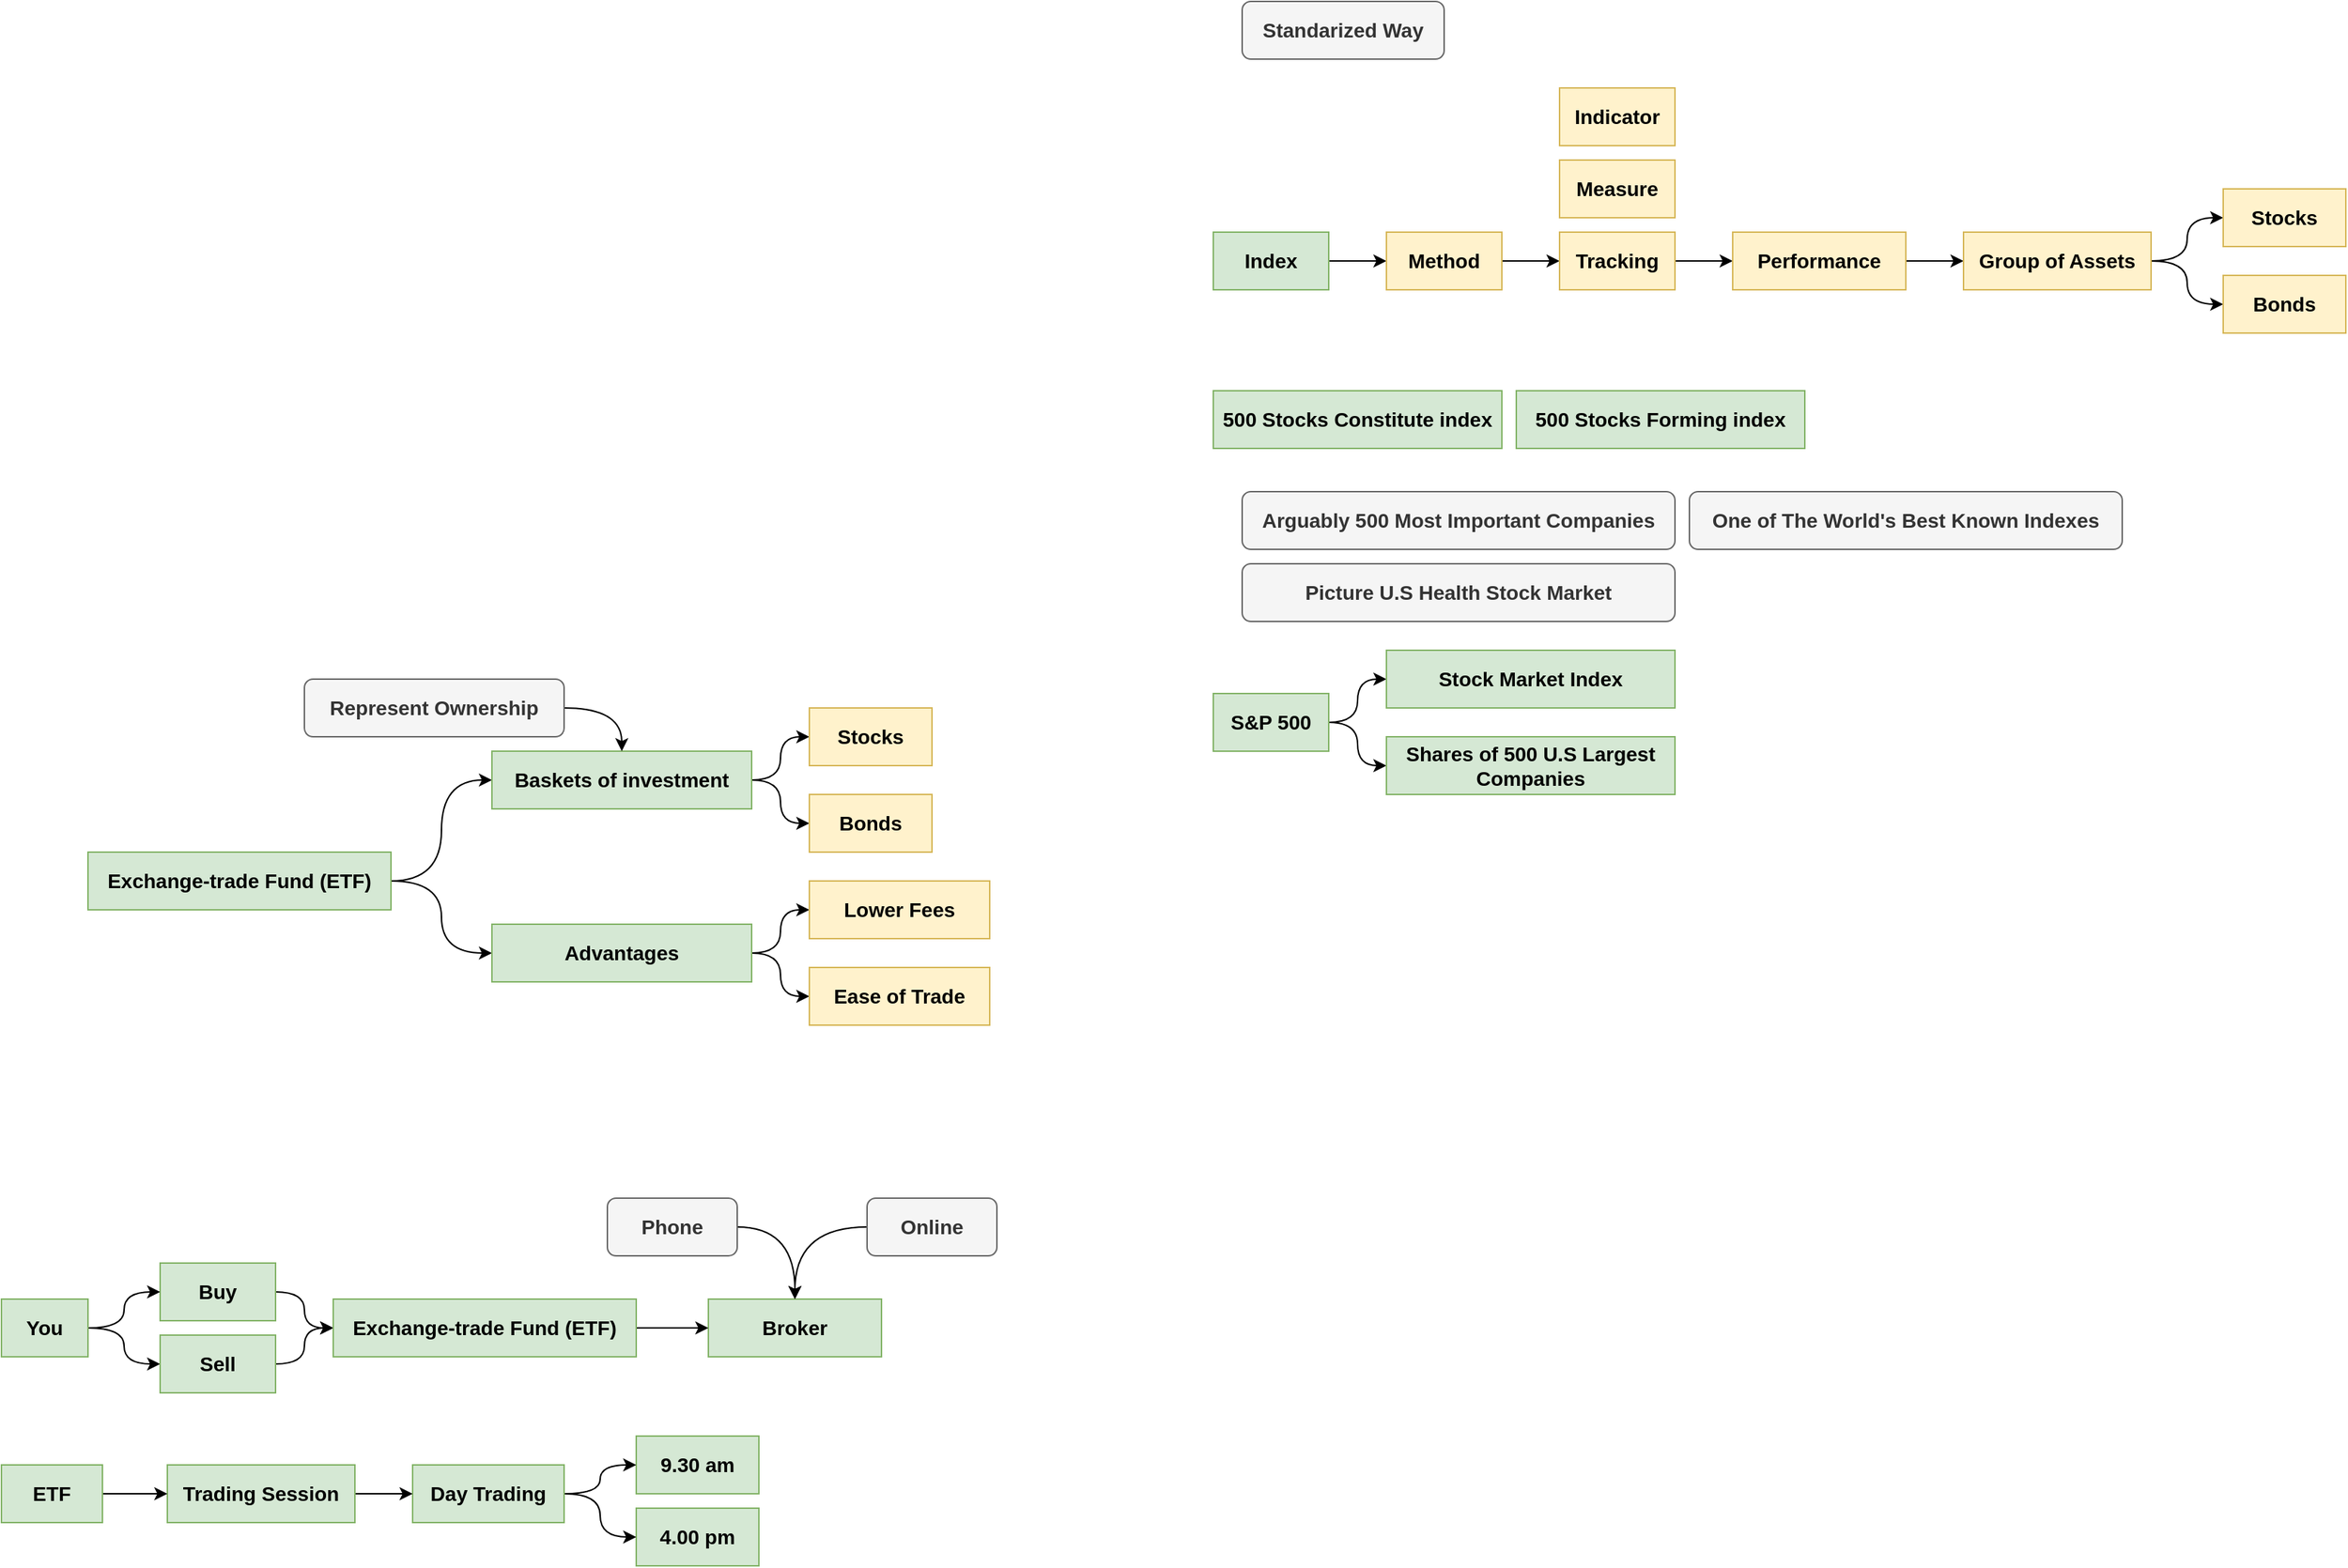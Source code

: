 <mxfile version="16.1.2" type="device"><diagram id="U9Sb2pimzKwljxbg9Ng_" name="ETF"><mxGraphModel dx="1718" dy="1653" grid="1" gridSize="10" guides="1" tooltips="1" connect="1" arrows="1" fold="1" page="1" pageScale="1" pageWidth="850" pageHeight="1100" math="0" shadow="0"><root><mxCell id="0"/><mxCell id="1" parent="0"/><mxCell id="_0xIeHeP-yC7spp-bPgn-4" value="&lt;span style=&quot;font-size: 14px&quot;&gt;&lt;b&gt;Broker&lt;/b&gt;&lt;/span&gt;" style="rounded=0;whiteSpace=wrap;html=1;fillColor=#d5e8d4;strokeColor=#82b366;" parent="1" vertex="1"><mxGeometry x="-270" y="300" width="120" height="40" as="geometry"/></mxCell><mxCell id="_0xIeHeP-yC7spp-bPgn-19" style="edgeStyle=orthogonalEdgeStyle;curved=1;orthogonalLoop=1;jettySize=auto;html=1;exitX=1;exitY=0.5;exitDx=0;exitDy=0;" parent="1" source="_0xIeHeP-yC7spp-bPgn-7" target="_0xIeHeP-yC7spp-bPgn-17" edge="1"><mxGeometry relative="1" as="geometry"/></mxCell><mxCell id="_0xIeHeP-yC7spp-bPgn-7" value="&lt;span style=&quot;font-size: 14px&quot;&gt;&lt;b&gt;Buy&lt;/b&gt;&lt;/span&gt;" style="rounded=0;whiteSpace=wrap;html=1;fillColor=#d5e8d4;strokeColor=#82b366;" parent="1" vertex="1"><mxGeometry x="-650" y="275" width="80" height="40" as="geometry"/></mxCell><mxCell id="_0xIeHeP-yC7spp-bPgn-21" style="edgeStyle=orthogonalEdgeStyle;curved=1;orthogonalLoop=1;jettySize=auto;html=1;exitX=1;exitY=0.5;exitDx=0;exitDy=0;" parent="1" source="_0xIeHeP-yC7spp-bPgn-8" target="_0xIeHeP-yC7spp-bPgn-7" edge="1"><mxGeometry relative="1" as="geometry"/></mxCell><mxCell id="_0xIeHeP-yC7spp-bPgn-22" style="edgeStyle=orthogonalEdgeStyle;curved=1;orthogonalLoop=1;jettySize=auto;html=1;exitX=1;exitY=0.5;exitDx=0;exitDy=0;entryX=0;entryY=0.5;entryDx=0;entryDy=0;" parent="1" source="_0xIeHeP-yC7spp-bPgn-8" target="_0xIeHeP-yC7spp-bPgn-16" edge="1"><mxGeometry relative="1" as="geometry"/></mxCell><mxCell id="_0xIeHeP-yC7spp-bPgn-8" value="&lt;span style=&quot;font-size: 14px&quot;&gt;&lt;b&gt;You&lt;/b&gt;&lt;/span&gt;" style="rounded=0;whiteSpace=wrap;html=1;fillColor=#d5e8d4;strokeColor=#82b366;" parent="1" vertex="1"><mxGeometry x="-760" y="300" width="60" height="40" as="geometry"/></mxCell><mxCell id="_0xIeHeP-yC7spp-bPgn-13" style="edgeStyle=orthogonalEdgeStyle;orthogonalLoop=1;jettySize=auto;html=1;exitX=0;exitY=0.5;exitDx=0;exitDy=0;curved=1;" parent="1" source="_0xIeHeP-yC7spp-bPgn-12" target="_0xIeHeP-yC7spp-bPgn-4" edge="1"><mxGeometry relative="1" as="geometry"/></mxCell><mxCell id="_0xIeHeP-yC7spp-bPgn-12" value="&lt;span style=&quot;font-size: 14px&quot;&gt;&lt;b&gt;Online&lt;/b&gt;&lt;/span&gt;" style="rounded=1;whiteSpace=wrap;html=1;fillColor=#f5f5f5;strokeColor=#666666;fontColor=#333333;" parent="1" vertex="1"><mxGeometry x="-160" y="230" width="90" height="40" as="geometry"/></mxCell><mxCell id="_0xIeHeP-yC7spp-bPgn-15" style="edgeStyle=orthogonalEdgeStyle;curved=1;orthogonalLoop=1;jettySize=auto;html=1;exitX=1;exitY=0.5;exitDx=0;exitDy=0;" parent="1" source="_0xIeHeP-yC7spp-bPgn-14" target="_0xIeHeP-yC7spp-bPgn-4" edge="1"><mxGeometry relative="1" as="geometry"/></mxCell><mxCell id="_0xIeHeP-yC7spp-bPgn-14" value="&lt;span style=&quot;font-size: 14px&quot;&gt;&lt;b&gt;Phone&lt;/b&gt;&lt;/span&gt;" style="rounded=1;whiteSpace=wrap;html=1;fillColor=#f5f5f5;strokeColor=#666666;fontColor=#333333;" parent="1" vertex="1"><mxGeometry x="-340" y="230" width="90" height="40" as="geometry"/></mxCell><mxCell id="_0xIeHeP-yC7spp-bPgn-18" style="edgeStyle=orthogonalEdgeStyle;curved=1;orthogonalLoop=1;jettySize=auto;html=1;exitX=1;exitY=0.5;exitDx=0;exitDy=0;" parent="1" source="_0xIeHeP-yC7spp-bPgn-16" target="_0xIeHeP-yC7spp-bPgn-17" edge="1"><mxGeometry relative="1" as="geometry"/></mxCell><mxCell id="_0xIeHeP-yC7spp-bPgn-16" value="&lt;span style=&quot;font-size: 14px&quot;&gt;&lt;b&gt;Sell&lt;/b&gt;&lt;/span&gt;" style="rounded=0;whiteSpace=wrap;html=1;fillColor=#d5e8d4;strokeColor=#82b366;" parent="1" vertex="1"><mxGeometry x="-650" y="325" width="80" height="40" as="geometry"/></mxCell><mxCell id="_0xIeHeP-yC7spp-bPgn-20" style="edgeStyle=orthogonalEdgeStyle;curved=1;orthogonalLoop=1;jettySize=auto;html=1;exitX=1;exitY=0.5;exitDx=0;exitDy=0;" parent="1" source="_0xIeHeP-yC7spp-bPgn-17" target="_0xIeHeP-yC7spp-bPgn-4" edge="1"><mxGeometry relative="1" as="geometry"/></mxCell><mxCell id="_0xIeHeP-yC7spp-bPgn-17" value="&lt;span style=&quot;font-size: 14px&quot;&gt;&lt;b&gt;Exchange-trade Fund (ETF)&lt;/b&gt;&lt;/span&gt;" style="rounded=0;whiteSpace=wrap;html=1;fillColor=#d5e8d4;strokeColor=#82b366;" parent="1" vertex="1"><mxGeometry x="-530" y="300" width="210" height="40" as="geometry"/></mxCell><mxCell id="_0xIeHeP-yC7spp-bPgn-23" value="&lt;span style=&quot;font-size: 14px&quot;&gt;&lt;b&gt;9.30 am&lt;/b&gt;&lt;/span&gt;" style="rounded=0;whiteSpace=wrap;html=1;fillColor=#d5e8d4;strokeColor=#82b366;" parent="1" vertex="1"><mxGeometry x="-320" y="395" width="85" height="40" as="geometry"/></mxCell><mxCell id="_0xIeHeP-yC7spp-bPgn-24" value="&lt;span style=&quot;font-size: 14px&quot;&gt;&lt;b&gt;4.00 pm&lt;/b&gt;&lt;/span&gt;" style="rounded=0;whiteSpace=wrap;html=1;fillColor=#d5e8d4;strokeColor=#82b366;" parent="1" vertex="1"><mxGeometry x="-320" y="445" width="85" height="40" as="geometry"/></mxCell><mxCell id="_0xIeHeP-yC7spp-bPgn-26" style="edgeStyle=orthogonalEdgeStyle;curved=1;orthogonalLoop=1;jettySize=auto;html=1;exitX=1;exitY=0.5;exitDx=0;exitDy=0;" parent="1" source="_0xIeHeP-yC7spp-bPgn-25" target="_0xIeHeP-yC7spp-bPgn-23" edge="1"><mxGeometry relative="1" as="geometry"/></mxCell><mxCell id="_0xIeHeP-yC7spp-bPgn-27" style="edgeStyle=orthogonalEdgeStyle;curved=1;orthogonalLoop=1;jettySize=auto;html=1;exitX=1;exitY=0.5;exitDx=0;exitDy=0;" parent="1" source="_0xIeHeP-yC7spp-bPgn-25" target="_0xIeHeP-yC7spp-bPgn-24" edge="1"><mxGeometry relative="1" as="geometry"/></mxCell><mxCell id="_0xIeHeP-yC7spp-bPgn-25" value="&lt;span style=&quot;font-size: 14px&quot;&gt;&lt;b&gt;Day Trading&lt;/b&gt;&lt;/span&gt;" style="rounded=0;whiteSpace=wrap;html=1;fillColor=#d5e8d4;strokeColor=#82b366;" parent="1" vertex="1"><mxGeometry x="-475" y="415" width="105" height="40" as="geometry"/></mxCell><mxCell id="_0xIeHeP-yC7spp-bPgn-63" style="edgeStyle=orthogonalEdgeStyle;curved=1;orthogonalLoop=1;jettySize=auto;html=1;exitX=1;exitY=0.5;exitDx=0;exitDy=0;entryX=0;entryY=0.5;entryDx=0;entryDy=0;" parent="1" source="_0xIeHeP-yC7spp-bPgn-28" target="_0xIeHeP-yC7spp-bPgn-62" edge="1"><mxGeometry relative="1" as="geometry"/></mxCell><mxCell id="gmV2gkT9Y-UjQQhsJKl5-1" style="edgeStyle=orthogonalEdgeStyle;curved=1;orthogonalLoop=1;jettySize=auto;html=1;exitX=1;exitY=0.5;exitDx=0;exitDy=0;entryX=0;entryY=0.5;entryDx=0;entryDy=0;" parent="1" source="_0xIeHeP-yC7spp-bPgn-28" target="_0xIeHeP-yC7spp-bPgn-29" edge="1"><mxGeometry relative="1" as="geometry"/></mxCell><mxCell id="_0xIeHeP-yC7spp-bPgn-28" value="&lt;span style=&quot;font-size: 14px&quot;&gt;&lt;b&gt;Exchange-trade Fund (ETF)&lt;/b&gt;&lt;/span&gt;" style="rounded=0;whiteSpace=wrap;html=1;fillColor=#d5e8d4;strokeColor=#82b366;" parent="1" vertex="1"><mxGeometry x="-700" y="-10" width="210" height="40" as="geometry"/></mxCell><mxCell id="gmV2gkT9Y-UjQQhsJKl5-2" style="edgeStyle=orthogonalEdgeStyle;curved=1;orthogonalLoop=1;jettySize=auto;html=1;exitX=1;exitY=0.5;exitDx=0;exitDy=0;" parent="1" source="_0xIeHeP-yC7spp-bPgn-29" target="_0xIeHeP-yC7spp-bPgn-58" edge="1"><mxGeometry relative="1" as="geometry"/></mxCell><mxCell id="gmV2gkT9Y-UjQQhsJKl5-3" style="edgeStyle=orthogonalEdgeStyle;curved=1;orthogonalLoop=1;jettySize=auto;html=1;exitX=1;exitY=0.5;exitDx=0;exitDy=0;" parent="1" source="_0xIeHeP-yC7spp-bPgn-29" target="_0xIeHeP-yC7spp-bPgn-57" edge="1"><mxGeometry relative="1" as="geometry"/></mxCell><mxCell id="_0xIeHeP-yC7spp-bPgn-29" value="&lt;span style=&quot;font-size: 14px&quot;&gt;&lt;b&gt;Baskets of investment&lt;/b&gt;&lt;/span&gt;" style="rounded=0;whiteSpace=wrap;html=1;fillColor=#d5e8d4;strokeColor=#82b366;" parent="1" vertex="1"><mxGeometry x="-420" y="-80" width="180" height="40" as="geometry"/></mxCell><mxCell id="_0xIeHeP-yC7spp-bPgn-59" style="edgeStyle=orthogonalEdgeStyle;curved=1;orthogonalLoop=1;jettySize=auto;html=1;exitX=1;exitY=0.5;exitDx=0;exitDy=0;entryX=0.5;entryY=0;entryDx=0;entryDy=0;" parent="1" source="_0xIeHeP-yC7spp-bPgn-31" target="_0xIeHeP-yC7spp-bPgn-29" edge="1"><mxGeometry relative="1" as="geometry"/></mxCell><mxCell id="_0xIeHeP-yC7spp-bPgn-31" value="&lt;span style=&quot;font-size: 14px&quot;&gt;&lt;b&gt;Represent Ownership&lt;/b&gt;&lt;/span&gt;" style="rounded=1;whiteSpace=wrap;html=1;fillColor=#f5f5f5;strokeColor=#666666;fontColor=#333333;" parent="1" vertex="1"><mxGeometry x="-550" y="-130" width="180" height="40" as="geometry"/></mxCell><mxCell id="_0xIeHeP-yC7spp-bPgn-38" style="edgeStyle=orthogonalEdgeStyle;curved=1;orthogonalLoop=1;jettySize=auto;html=1;exitX=1;exitY=0.5;exitDx=0;exitDy=0;" parent="1" source="_0xIeHeP-yC7spp-bPgn-35" target="_0xIeHeP-yC7spp-bPgn-25" edge="1"><mxGeometry relative="1" as="geometry"/></mxCell><mxCell id="_0xIeHeP-yC7spp-bPgn-35" value="&lt;span style=&quot;font-size: 14px&quot;&gt;&lt;b&gt;Trading Session&lt;/b&gt;&lt;/span&gt;" style="rounded=0;whiteSpace=wrap;html=1;fillColor=#d5e8d4;strokeColor=#82b366;" parent="1" vertex="1"><mxGeometry x="-645" y="415" width="130" height="40" as="geometry"/></mxCell><mxCell id="_0xIeHeP-yC7spp-bPgn-37" style="edgeStyle=orthogonalEdgeStyle;curved=1;orthogonalLoop=1;jettySize=auto;html=1;exitX=1;exitY=0.5;exitDx=0;exitDy=0;" parent="1" source="_0xIeHeP-yC7spp-bPgn-36" target="_0xIeHeP-yC7spp-bPgn-35" edge="1"><mxGeometry relative="1" as="geometry"/></mxCell><mxCell id="_0xIeHeP-yC7spp-bPgn-36" value="&lt;span style=&quot;font-size: 14px&quot;&gt;&lt;b&gt;ETF&lt;/b&gt;&lt;/span&gt;" style="rounded=0;whiteSpace=wrap;html=1;fillColor=#d5e8d4;strokeColor=#82b366;" parent="1" vertex="1"><mxGeometry x="-760" y="415" width="70" height="40" as="geometry"/></mxCell><mxCell id="_0xIeHeP-yC7spp-bPgn-57" value="&lt;span style=&quot;font-size: 14px&quot;&gt;&lt;b&gt;Bonds&lt;/b&gt;&lt;/span&gt;" style="rounded=0;whiteSpace=wrap;html=1;fillColor=#fff2cc;strokeColor=#d6b656;" parent="1" vertex="1"><mxGeometry x="-200" y="-50" width="85" height="40" as="geometry"/></mxCell><mxCell id="_0xIeHeP-yC7spp-bPgn-58" value="&lt;span style=&quot;font-size: 14px&quot;&gt;&lt;b&gt;Stocks&lt;/b&gt;&lt;/span&gt;" style="rounded=0;whiteSpace=wrap;html=1;fillColor=#fff2cc;strokeColor=#d6b656;" parent="1" vertex="1"><mxGeometry x="-200" y="-110" width="85" height="40" as="geometry"/></mxCell><mxCell id="_0xIeHeP-yC7spp-bPgn-68" style="edgeStyle=orthogonalEdgeStyle;curved=1;orthogonalLoop=1;jettySize=auto;html=1;exitX=1;exitY=0.5;exitDx=0;exitDy=0;" parent="1" source="_0xIeHeP-yC7spp-bPgn-62" target="_0xIeHeP-yC7spp-bPgn-64" edge="1"><mxGeometry relative="1" as="geometry"/></mxCell><mxCell id="_0xIeHeP-yC7spp-bPgn-69" style="edgeStyle=orthogonalEdgeStyle;curved=1;orthogonalLoop=1;jettySize=auto;html=1;exitX=1;exitY=0.5;exitDx=0;exitDy=0;entryX=0;entryY=0.5;entryDx=0;entryDy=0;" parent="1" source="_0xIeHeP-yC7spp-bPgn-62" target="_0xIeHeP-yC7spp-bPgn-65" edge="1"><mxGeometry relative="1" as="geometry"/></mxCell><mxCell id="_0xIeHeP-yC7spp-bPgn-62" value="&lt;span style=&quot;font-size: 14px&quot;&gt;&lt;b&gt;Advantages&lt;/b&gt;&lt;/span&gt;" style="rounded=0;whiteSpace=wrap;html=1;fillColor=#d5e8d4;strokeColor=#82b366;" parent="1" vertex="1"><mxGeometry x="-420" y="40" width="180" height="40" as="geometry"/></mxCell><mxCell id="_0xIeHeP-yC7spp-bPgn-64" value="&lt;span style=&quot;font-size: 14px&quot;&gt;&lt;b&gt;Lower Fees&lt;/b&gt;&lt;/span&gt;" style="rounded=0;whiteSpace=wrap;html=1;fillColor=#fff2cc;strokeColor=#d6b656;" parent="1" vertex="1"><mxGeometry x="-200" y="10" width="125" height="40" as="geometry"/></mxCell><mxCell id="_0xIeHeP-yC7spp-bPgn-65" value="&lt;span style=&quot;font-size: 14px&quot;&gt;&lt;b&gt;Ease of Trade&lt;/b&gt;&lt;/span&gt;" style="rounded=0;whiteSpace=wrap;html=1;fillColor=#fff2cc;strokeColor=#d6b656;" parent="1" vertex="1"><mxGeometry x="-200" y="70" width="125" height="40" as="geometry"/></mxCell><mxCell id="gmV2gkT9Y-UjQQhsJKl5-8" style="edgeStyle=orthogonalEdgeStyle;curved=1;orthogonalLoop=1;jettySize=auto;html=1;exitX=1;exitY=0.5;exitDx=0;exitDy=0;" parent="1" source="gmV2gkT9Y-UjQQhsJKl5-4" target="gmV2gkT9Y-UjQQhsJKl5-7" edge="1"><mxGeometry relative="1" as="geometry"/></mxCell><mxCell id="gmV2gkT9Y-UjQQhsJKl5-10" style="edgeStyle=orthogonalEdgeStyle;curved=1;orthogonalLoop=1;jettySize=auto;html=1;exitX=1;exitY=0.5;exitDx=0;exitDy=0;entryX=0;entryY=0.5;entryDx=0;entryDy=0;" parent="1" source="gmV2gkT9Y-UjQQhsJKl5-4" target="gmV2gkT9Y-UjQQhsJKl5-9" edge="1"><mxGeometry relative="1" as="geometry"/></mxCell><mxCell id="gmV2gkT9Y-UjQQhsJKl5-4" value="&lt;span style=&quot;font-size: 14px&quot;&gt;&lt;b&gt;S&amp;amp;P 500&lt;/b&gt;&lt;/span&gt;" style="rounded=0;whiteSpace=wrap;html=1;fillColor=#d5e8d4;strokeColor=#82b366;" parent="1" vertex="1"><mxGeometry x="80" y="-120" width="80" height="40" as="geometry"/></mxCell><mxCell id="gmV2gkT9Y-UjQQhsJKl5-5" value="&lt;span style=&quot;font-size: 14px&quot;&gt;&lt;b&gt;Picture U.S Health Stock Market&lt;/b&gt;&lt;/span&gt;" style="rounded=1;whiteSpace=wrap;html=1;fillColor=#f5f5f5;strokeColor=#666666;fontColor=#333333;" parent="1" vertex="1"><mxGeometry x="100" y="-210" width="300" height="40" as="geometry"/></mxCell><mxCell id="gmV2gkT9Y-UjQQhsJKl5-7" value="&lt;span style=&quot;font-size: 14px&quot;&gt;&lt;b&gt;Stock Market Index&lt;/b&gt;&lt;/span&gt;" style="rounded=0;whiteSpace=wrap;html=1;fillColor=#d5e8d4;strokeColor=#82b366;" parent="1" vertex="1"><mxGeometry x="200" y="-150" width="200" height="40" as="geometry"/></mxCell><mxCell id="gmV2gkT9Y-UjQQhsJKl5-9" value="&lt;span style=&quot;font-size: 14px&quot;&gt;&lt;b&gt;Shares of 500 U.S Largest Companies&lt;/b&gt;&lt;/span&gt;" style="rounded=0;whiteSpace=wrap;html=1;fillColor=#d5e8d4;strokeColor=#82b366;" parent="1" vertex="1"><mxGeometry x="200" y="-90" width="200" height="40" as="geometry"/></mxCell><mxCell id="gmV2gkT9Y-UjQQhsJKl5-12" value="&lt;span style=&quot;font-size: 14px&quot;&gt;&lt;b&gt;500 Stocks Constitute index&lt;/b&gt;&lt;/span&gt;" style="rounded=0;whiteSpace=wrap;html=1;fillColor=#d5e8d4;strokeColor=#82b366;" parent="1" vertex="1"><mxGeometry x="80" y="-330" width="200" height="40" as="geometry"/></mxCell><mxCell id="gmV2gkT9Y-UjQQhsJKl5-13" value="&lt;span style=&quot;font-size: 14px&quot;&gt;&lt;b&gt;500 Stocks Forming index&lt;/b&gt;&lt;/span&gt;" style="rounded=0;whiteSpace=wrap;html=1;fillColor=#d5e8d4;strokeColor=#82b366;" parent="1" vertex="1"><mxGeometry x="290" y="-330" width="200" height="40" as="geometry"/></mxCell><mxCell id="gmV2gkT9Y-UjQQhsJKl5-14" value="&lt;span style=&quot;font-size: 14px&quot;&gt;&lt;b&gt;Arguably 500 Most Important Companies&lt;/b&gt;&lt;/span&gt;" style="rounded=1;whiteSpace=wrap;html=1;fillColor=#f5f5f5;strokeColor=#666666;fontColor=#333333;" parent="1" vertex="1"><mxGeometry x="100" y="-260" width="300" height="40" as="geometry"/></mxCell><mxCell id="gmV2gkT9Y-UjQQhsJKl5-17" style="edgeStyle=orthogonalEdgeStyle;curved=1;orthogonalLoop=1;jettySize=auto;html=1;exitX=1;exitY=0.5;exitDx=0;exitDy=0;" parent="1" source="gmV2gkT9Y-UjQQhsJKl5-15" target="gmV2gkT9Y-UjQQhsJKl5-16" edge="1"><mxGeometry relative="1" as="geometry"/></mxCell><mxCell id="gmV2gkT9Y-UjQQhsJKl5-15" value="&lt;span style=&quot;font-size: 14px&quot;&gt;&lt;b&gt;Index&lt;/b&gt;&lt;/span&gt;" style="rounded=0;whiteSpace=wrap;html=1;fillColor=#d5e8d4;strokeColor=#82b366;" parent="1" vertex="1"><mxGeometry x="80" y="-440" width="80" height="40" as="geometry"/></mxCell><mxCell id="gmV2gkT9Y-UjQQhsJKl5-19" style="edgeStyle=orthogonalEdgeStyle;curved=1;orthogonalLoop=1;jettySize=auto;html=1;exitX=1;exitY=0.5;exitDx=0;exitDy=0;" parent="1" source="gmV2gkT9Y-UjQQhsJKl5-16" target="gmV2gkT9Y-UjQQhsJKl5-18" edge="1"><mxGeometry relative="1" as="geometry"/></mxCell><mxCell id="gmV2gkT9Y-UjQQhsJKl5-16" value="&lt;span style=&quot;font-size: 14px&quot;&gt;&lt;b&gt;Method&lt;/b&gt;&lt;/span&gt;" style="rounded=0;whiteSpace=wrap;html=1;fillColor=#fff2cc;strokeColor=#d6b656;" parent="1" vertex="1"><mxGeometry x="200" y="-440" width="80" height="40" as="geometry"/></mxCell><mxCell id="gmV2gkT9Y-UjQQhsJKl5-21" style="edgeStyle=orthogonalEdgeStyle;curved=1;orthogonalLoop=1;jettySize=auto;html=1;exitX=1;exitY=0.5;exitDx=0;exitDy=0;" parent="1" source="gmV2gkT9Y-UjQQhsJKl5-18" target="gmV2gkT9Y-UjQQhsJKl5-20" edge="1"><mxGeometry relative="1" as="geometry"/></mxCell><mxCell id="gmV2gkT9Y-UjQQhsJKl5-18" value="&lt;span style=&quot;font-size: 14px&quot;&gt;&lt;b&gt;Tracking&lt;/b&gt;&lt;/span&gt;" style="rounded=0;whiteSpace=wrap;html=1;fillColor=#fff2cc;strokeColor=#d6b656;" parent="1" vertex="1"><mxGeometry x="320" y="-440" width="80" height="40" as="geometry"/></mxCell><mxCell id="gmV2gkT9Y-UjQQhsJKl5-24" style="edgeStyle=orthogonalEdgeStyle;curved=1;orthogonalLoop=1;jettySize=auto;html=1;exitX=1;exitY=0.5;exitDx=0;exitDy=0;" parent="1" source="gmV2gkT9Y-UjQQhsJKl5-20" target="gmV2gkT9Y-UjQQhsJKl5-23" edge="1"><mxGeometry relative="1" as="geometry"/></mxCell><mxCell id="gmV2gkT9Y-UjQQhsJKl5-20" value="&lt;span style=&quot;font-size: 14px&quot;&gt;&lt;b&gt;Performance&lt;/b&gt;&lt;/span&gt;" style="rounded=0;whiteSpace=wrap;html=1;fillColor=#fff2cc;strokeColor=#d6b656;" parent="1" vertex="1"><mxGeometry x="440" y="-440" width="120" height="40" as="geometry"/></mxCell><mxCell id="gmV2gkT9Y-UjQQhsJKl5-22" value="&lt;span style=&quot;font-size: 14px&quot;&gt;&lt;b&gt;Standarized Way&lt;/b&gt;&lt;/span&gt;" style="rounded=1;whiteSpace=wrap;html=1;fillColor=#f5f5f5;strokeColor=#666666;fontColor=#333333;" parent="1" vertex="1"><mxGeometry x="100" y="-600" width="140" height="40" as="geometry"/></mxCell><mxCell id="gmV2gkT9Y-UjQQhsJKl5-29" style="edgeStyle=orthogonalEdgeStyle;curved=1;orthogonalLoop=1;jettySize=auto;html=1;exitX=1;exitY=0.5;exitDx=0;exitDy=0;" parent="1" source="gmV2gkT9Y-UjQQhsJKl5-23" target="gmV2gkT9Y-UjQQhsJKl5-28" edge="1"><mxGeometry relative="1" as="geometry"/></mxCell><mxCell id="gmV2gkT9Y-UjQQhsJKl5-30" style="edgeStyle=orthogonalEdgeStyle;curved=1;orthogonalLoop=1;jettySize=auto;html=1;exitX=1;exitY=0.5;exitDx=0;exitDy=0;" parent="1" source="gmV2gkT9Y-UjQQhsJKl5-23" target="gmV2gkT9Y-UjQQhsJKl5-27" edge="1"><mxGeometry relative="1" as="geometry"/></mxCell><mxCell id="gmV2gkT9Y-UjQQhsJKl5-23" value="&lt;span style=&quot;font-size: 14px&quot;&gt;&lt;b&gt;Group of Assets&lt;/b&gt;&lt;/span&gt;" style="rounded=0;whiteSpace=wrap;html=1;fillColor=#fff2cc;strokeColor=#d6b656;" parent="1" vertex="1"><mxGeometry x="600" y="-440" width="130" height="40" as="geometry"/></mxCell><mxCell id="gmV2gkT9Y-UjQQhsJKl5-25" value="&lt;span style=&quot;font-size: 14px&quot;&gt;&lt;b&gt;Measure&lt;/b&gt;&lt;/span&gt;" style="rounded=0;whiteSpace=wrap;html=1;fillColor=#fff2cc;strokeColor=#d6b656;" parent="1" vertex="1"><mxGeometry x="320" y="-490" width="80" height="40" as="geometry"/></mxCell><mxCell id="gmV2gkT9Y-UjQQhsJKl5-26" value="&lt;span style=&quot;font-size: 14px&quot;&gt;&lt;b&gt;Indicator&lt;/b&gt;&lt;/span&gt;" style="rounded=0;whiteSpace=wrap;html=1;fillColor=#fff2cc;strokeColor=#d6b656;" parent="1" vertex="1"><mxGeometry x="320" y="-540" width="80" height="40" as="geometry"/></mxCell><mxCell id="gmV2gkT9Y-UjQQhsJKl5-27" value="&lt;span style=&quot;font-size: 14px&quot;&gt;&lt;b&gt;Bonds&lt;/b&gt;&lt;/span&gt;" style="rounded=0;whiteSpace=wrap;html=1;fillColor=#fff2cc;strokeColor=#d6b656;" parent="1" vertex="1"><mxGeometry x="780" y="-410" width="85" height="40" as="geometry"/></mxCell><mxCell id="gmV2gkT9Y-UjQQhsJKl5-28" value="&lt;span style=&quot;font-size: 14px&quot;&gt;&lt;b&gt;Stocks&lt;/b&gt;&lt;/span&gt;" style="rounded=0;whiteSpace=wrap;html=1;fillColor=#fff2cc;strokeColor=#d6b656;" parent="1" vertex="1"><mxGeometry x="780" y="-470" width="85" height="40" as="geometry"/></mxCell><mxCell id="gmV2gkT9Y-UjQQhsJKl5-31" value="&lt;span style=&quot;font-size: 14px&quot;&gt;&lt;b&gt;One of The World's Best Known Indexes&lt;/b&gt;&lt;/span&gt;" style="rounded=1;whiteSpace=wrap;html=1;fillColor=#f5f5f5;strokeColor=#666666;fontColor=#333333;" parent="1" vertex="1"><mxGeometry x="410" y="-260" width="300" height="40" as="geometry"/></mxCell></root></mxGraphModel></diagram></mxfile>